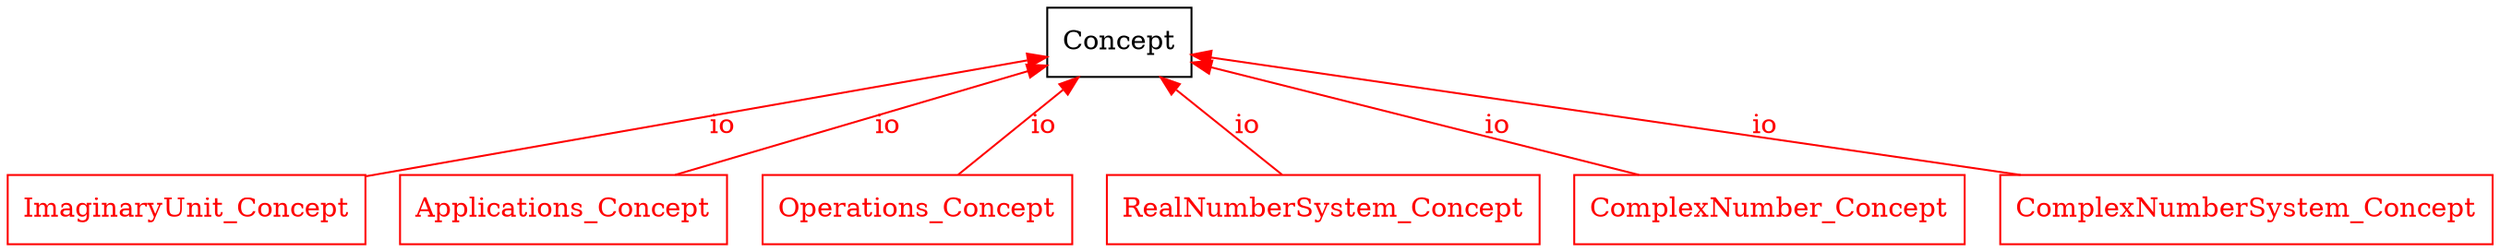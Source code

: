 digraph KConcept {
	node [label="\N"];
	graph [bb="0,0,1074,124"];
	"http://www.cs.teilar.gr/ontologies/KConcept.owl#ImaginaryUnit_Concept" [label=ImaginaryUnit_Concept, shape=box, color="0.0,1.0,1.0", fontcolor="0.0,1.0,1.0", pos="75,18", width="2.0833", height="0.5"];
	"http://www.cs.teilar.gr/ontologies/KConcept.owl#Concept" [label=Concept, shape=box, color="0.0,0.0,0.0", fontcolor="0.0,0.0,0.0", pos="483,106", width="0.88889", height="0.5"];
	"http://www.cs.teilar.gr/ontologies/KConcept.owl#Applications_Concept" [label=Applications_Concept, shape=box, color="0.0,1.0,1.0", fontcolor="0.0,1.0,1.0", pos="239,18", width="1.9722", height="0.5"];
	"http://www.cs.teilar.gr/ontologies/KConcept.owl#Operations_Concept" [label=Operations_Concept, shape=box, color="0.0,1.0,1.0", fontcolor="0.0,1.0,1.0", pos="395,18", width="1.8611", height="0.5"];
	"http://www.cs.teilar.gr/ontologies/KConcept.owl#RealNumberSystem_Concept" [label=RealNumberSystem_Concept, shape=box, color="0.0,1.0,1.0", fontcolor="0.0,1.0,1.0", pos="571,18", width="2.5278", height="0.5"];
	"http://www.cs.teilar.gr/ontologies/KConcept.owl#ComplexNumber_Concept" [label=ComplexNumber_Concept, shape=box, color="0.0,1.0,1.0", fontcolor="0.0,1.0,1.0", pos="764,18", width="2.3333", height="0.5"];
	"http://www.cs.teilar.gr/ontologies/KConcept.owl#ComplexNumberSystem_Concept" [label=ComplexNumberSystem_Concept, shape=box, color="0.0,1.0,1.0", fontcolor="0.0,1.0,1.0", pos="970,18", width="2.8889", height="0.5"];
	"http://www.cs.teilar.gr/ontologies/KConcept.owl#Concept" -> "http://www.cs.teilar.gr/ontologies/KConcept.owl#ImaginaryUnit_Concept" [dir=back, label=io, color="0.0,1.0,1.0", fontcolor="0.0,1.0,1.0", pos="s,450.98,99.095 440.99,96.939 372.47,82.161 235.74,52.67 150.18,34.216", lp="321.5,62"];
	"http://www.cs.teilar.gr/ontologies/KConcept.owl#Concept" -> "http://www.cs.teilar.gr/ontologies/KConcept.owl#Applications_Concept" [dir=back, label=io, color="0.0,1.0,1.0", fontcolor="0.0,1.0,1.0", pos="s,450.85,94.405 441.44,91.011 399.28,75.804 333.99,52.258 289.02,36.039", lp="388.5,62"];
	"http://www.cs.teilar.gr/ontologies/KConcept.owl#Concept" -> "http://www.cs.teilar.gr/ontologies/KConcept.owl#Operations_Concept" [dir=back, label=io, color="0.0,1.0,1.0", fontcolor="0.0,1.0,1.0", pos="s,464.77,87.766 457.67,80.668 443.46,66.461 426.07,49.066 413.21,36.21", lp="452.5,62"];
	"http://www.cs.teilar.gr/ontologies/KConcept.owl#Concept" -> "http://www.cs.teilar.gr/ontologies/KConcept.owl#RealNumberSystem_Concept" [dir=back, label=io, color="0.0,1.0,1.0", fontcolor="0.0,1.0,1.0", pos="s,501.23,87.766 508.33,80.668 522.54,66.461 539.93,49.066 552.79,36.21", lp="540.5,62"];
	"http://www.cs.teilar.gr/ontologies/KConcept.owl#Concept" -> "http://www.cs.teilar.gr/ontologies/KConcept.owl#ComplexNumber_Concept" [dir=back, label=io, color="0.0,1.0,1.0", fontcolor="0.0,1.0,1.0", pos="s,515.23,95.905 525.02,92.84 573.2,77.752 652.45,52.934 706.37,36.049", lp="654.5,62"];
	"http://www.cs.teilar.gr/ontologies/KConcept.owl#Concept" -> "http://www.cs.teilar.gr/ontologies/KConcept.owl#ComplexNumberSystem_Concept" [dir=back, label=io, color="0.0,1.0,1.0", fontcolor="0.0,1.0,1.0", pos="s,515.33,100.16 525.52,98.316 601.89,84.517 764.16,55.194 870.07,36.057", lp="776.5,62"];
}
